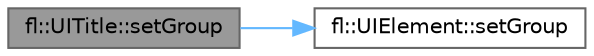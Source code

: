 digraph "fl::UITitle::setGroup"
{
 // INTERACTIVE_SVG=YES
 // LATEX_PDF_SIZE
  bgcolor="transparent";
  edge [fontname=Helvetica,fontsize=10,labelfontname=Helvetica,labelfontsize=10];
  node [fontname=Helvetica,fontsize=10,shape=box,height=0.2,width=0.4];
  rankdir="LR";
  Node1 [id="Node000001",label="fl::UITitle::setGroup",height=0.2,width=0.4,color="gray40", fillcolor="grey60", style="filled", fontcolor="black",tooltip=" "];
  Node1 -> Node2 [id="edge1_Node000001_Node000002",color="steelblue1",style="solid",tooltip=" "];
  Node2 [id="Node000002",label="fl::UIElement::setGroup",height=0.2,width=0.4,color="grey40", fillcolor="white", style="filled",URL="$df/d7b/classfl_1_1_u_i_element_a8c2ce3bee22afd4e5ec91d703eccb7ae.html#a8c2ce3bee22afd4e5ec91d703eccb7ae",tooltip=" "];
}
